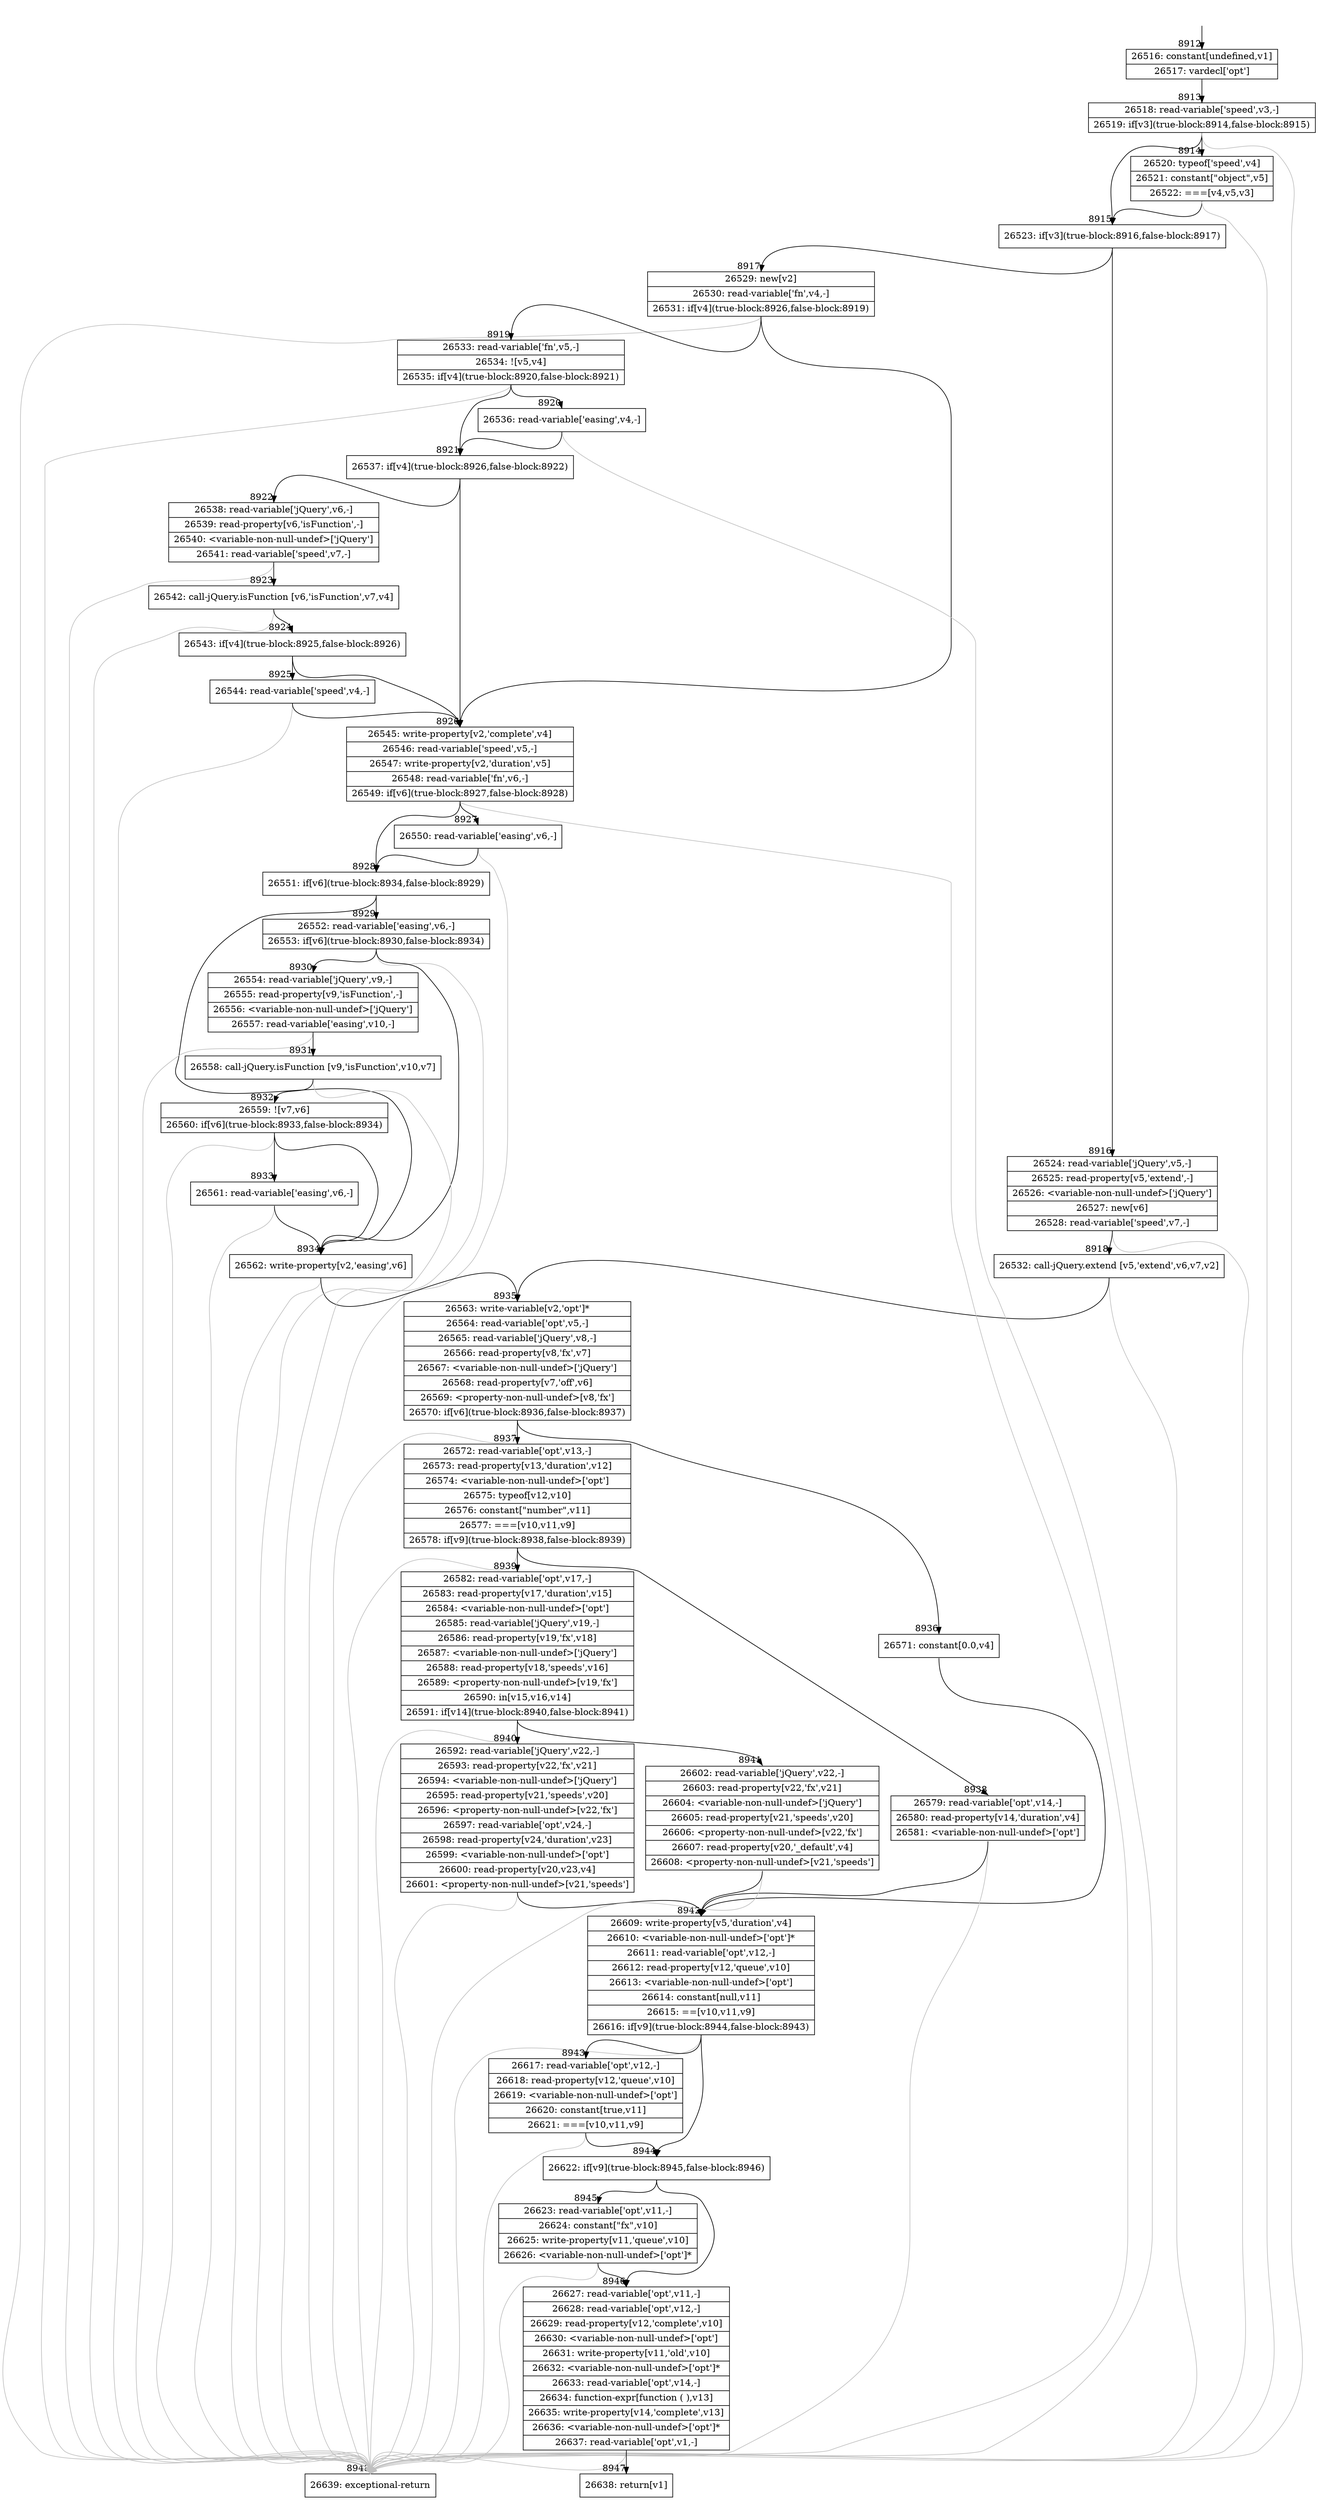 digraph {
rankdir="TD"
BB_entry554[shape=none,label=""];
BB_entry554 -> BB8912 [tailport=s, headport=n, headlabel="    8912"]
BB8912 [shape=record label="{26516: constant[undefined,v1]|26517: vardecl['opt']}" ] 
BB8912 -> BB8913 [tailport=s, headport=n, headlabel="      8913"]
BB8913 [shape=record label="{26518: read-variable['speed',v3,-]|26519: if[v3](true-block:8914,false-block:8915)}" ] 
BB8913 -> BB8915 [tailport=s, headport=n, headlabel="      8915"]
BB8913 -> BB8914 [tailport=s, headport=n, headlabel="      8914"]
BB8913 -> BB8948 [tailport=s, headport=n, color=gray, headlabel="      8948"]
BB8914 [shape=record label="{26520: typeof['speed',v4]|26521: constant[\"object\",v5]|26522: ===[v4,v5,v3]}" ] 
BB8914 -> BB8915 [tailport=s, headport=n]
BB8914 -> BB8948 [tailport=s, headport=n, color=gray]
BB8915 [shape=record label="{26523: if[v3](true-block:8916,false-block:8917)}" ] 
BB8915 -> BB8916 [tailport=s, headport=n, headlabel="      8916"]
BB8915 -> BB8917 [tailport=s, headport=n, headlabel="      8917"]
BB8916 [shape=record label="{26524: read-variable['jQuery',v5,-]|26525: read-property[v5,'extend',-]|26526: \<variable-non-null-undef\>['jQuery']|26527: new[v6]|26528: read-variable['speed',v7,-]}" ] 
BB8916 -> BB8918 [tailport=s, headport=n, headlabel="      8918"]
BB8916 -> BB8948 [tailport=s, headport=n, color=gray]
BB8917 [shape=record label="{26529: new[v2]|26530: read-variable['fn',v4,-]|26531: if[v4](true-block:8926,false-block:8919)}" ] 
BB8917 -> BB8926 [tailport=s, headport=n, headlabel="      8926"]
BB8917 -> BB8919 [tailport=s, headport=n, headlabel="      8919"]
BB8917 -> BB8948 [tailport=s, headport=n, color=gray]
BB8918 [shape=record label="{26532: call-jQuery.extend [v5,'extend',v6,v7,v2]}" ] 
BB8918 -> BB8935 [tailport=s, headport=n, headlabel="      8935"]
BB8918 -> BB8948 [tailport=s, headport=n, color=gray]
BB8919 [shape=record label="{26533: read-variable['fn',v5,-]|26534: ![v5,v4]|26535: if[v4](true-block:8920,false-block:8921)}" ] 
BB8919 -> BB8921 [tailport=s, headport=n, headlabel="      8921"]
BB8919 -> BB8920 [tailport=s, headport=n, headlabel="      8920"]
BB8919 -> BB8948 [tailport=s, headport=n, color=gray]
BB8920 [shape=record label="{26536: read-variable['easing',v4,-]}" ] 
BB8920 -> BB8921 [tailport=s, headport=n]
BB8920 -> BB8948 [tailport=s, headport=n, color=gray]
BB8921 [shape=record label="{26537: if[v4](true-block:8926,false-block:8922)}" ] 
BB8921 -> BB8926 [tailport=s, headport=n]
BB8921 -> BB8922 [tailport=s, headport=n, headlabel="      8922"]
BB8922 [shape=record label="{26538: read-variable['jQuery',v6,-]|26539: read-property[v6,'isFunction',-]|26540: \<variable-non-null-undef\>['jQuery']|26541: read-variable['speed',v7,-]}" ] 
BB8922 -> BB8923 [tailport=s, headport=n, headlabel="      8923"]
BB8922 -> BB8948 [tailport=s, headport=n, color=gray]
BB8923 [shape=record label="{26542: call-jQuery.isFunction [v6,'isFunction',v7,v4]}" ] 
BB8923 -> BB8924 [tailport=s, headport=n, headlabel="      8924"]
BB8923 -> BB8948 [tailport=s, headport=n, color=gray]
BB8924 [shape=record label="{26543: if[v4](true-block:8925,false-block:8926)}" ] 
BB8924 -> BB8926 [tailport=s, headport=n]
BB8924 -> BB8925 [tailport=s, headport=n, headlabel="      8925"]
BB8925 [shape=record label="{26544: read-variable['speed',v4,-]}" ] 
BB8925 -> BB8926 [tailport=s, headport=n]
BB8925 -> BB8948 [tailport=s, headport=n, color=gray]
BB8926 [shape=record label="{26545: write-property[v2,'complete',v4]|26546: read-variable['speed',v5,-]|26547: write-property[v2,'duration',v5]|26548: read-variable['fn',v6,-]|26549: if[v6](true-block:8927,false-block:8928)}" ] 
BB8926 -> BB8928 [tailport=s, headport=n, headlabel="      8928"]
BB8926 -> BB8927 [tailport=s, headport=n, headlabel="      8927"]
BB8926 -> BB8948 [tailport=s, headport=n, color=gray]
BB8927 [shape=record label="{26550: read-variable['easing',v6,-]}" ] 
BB8927 -> BB8928 [tailport=s, headport=n]
BB8927 -> BB8948 [tailport=s, headport=n, color=gray]
BB8928 [shape=record label="{26551: if[v6](true-block:8934,false-block:8929)}" ] 
BB8928 -> BB8934 [tailport=s, headport=n, headlabel="      8934"]
BB8928 -> BB8929 [tailport=s, headport=n, headlabel="      8929"]
BB8929 [shape=record label="{26552: read-variable['easing',v6,-]|26553: if[v6](true-block:8930,false-block:8934)}" ] 
BB8929 -> BB8934 [tailport=s, headport=n]
BB8929 -> BB8930 [tailport=s, headport=n, headlabel="      8930"]
BB8929 -> BB8948 [tailport=s, headport=n, color=gray]
BB8930 [shape=record label="{26554: read-variable['jQuery',v9,-]|26555: read-property[v9,'isFunction',-]|26556: \<variable-non-null-undef\>['jQuery']|26557: read-variable['easing',v10,-]}" ] 
BB8930 -> BB8931 [tailport=s, headport=n, headlabel="      8931"]
BB8930 -> BB8948 [tailport=s, headport=n, color=gray]
BB8931 [shape=record label="{26558: call-jQuery.isFunction [v9,'isFunction',v10,v7]}" ] 
BB8931 -> BB8932 [tailport=s, headport=n, headlabel="      8932"]
BB8931 -> BB8948 [tailport=s, headport=n, color=gray]
BB8932 [shape=record label="{26559: ![v7,v6]|26560: if[v6](true-block:8933,false-block:8934)}" ] 
BB8932 -> BB8934 [tailport=s, headport=n]
BB8932 -> BB8933 [tailport=s, headport=n, headlabel="      8933"]
BB8932 -> BB8948 [tailport=s, headport=n, color=gray]
BB8933 [shape=record label="{26561: read-variable['easing',v6,-]}" ] 
BB8933 -> BB8934 [tailport=s, headport=n]
BB8933 -> BB8948 [tailport=s, headport=n, color=gray]
BB8934 [shape=record label="{26562: write-property[v2,'easing',v6]}" ] 
BB8934 -> BB8935 [tailport=s, headport=n]
BB8934 -> BB8948 [tailport=s, headport=n, color=gray]
BB8935 [shape=record label="{26563: write-variable[v2,'opt']*|26564: read-variable['opt',v5,-]|26565: read-variable['jQuery',v8,-]|26566: read-property[v8,'fx',v7]|26567: \<variable-non-null-undef\>['jQuery']|26568: read-property[v7,'off',v6]|26569: \<property-non-null-undef\>[v8,'fx']|26570: if[v6](true-block:8936,false-block:8937)}" ] 
BB8935 -> BB8936 [tailport=s, headport=n, headlabel="      8936"]
BB8935 -> BB8937 [tailport=s, headport=n, headlabel="      8937"]
BB8935 -> BB8948 [tailport=s, headport=n, color=gray]
BB8936 [shape=record label="{26571: constant[0.0,v4]}" ] 
BB8936 -> BB8942 [tailport=s, headport=n, headlabel="      8942"]
BB8937 [shape=record label="{26572: read-variable['opt',v13,-]|26573: read-property[v13,'duration',v12]|26574: \<variable-non-null-undef\>['opt']|26575: typeof[v12,v10]|26576: constant[\"number\",v11]|26577: ===[v10,v11,v9]|26578: if[v9](true-block:8938,false-block:8939)}" ] 
BB8937 -> BB8938 [tailport=s, headport=n, headlabel="      8938"]
BB8937 -> BB8939 [tailport=s, headport=n, headlabel="      8939"]
BB8937 -> BB8948 [tailport=s, headport=n, color=gray]
BB8938 [shape=record label="{26579: read-variable['opt',v14,-]|26580: read-property[v14,'duration',v4]|26581: \<variable-non-null-undef\>['opt']}" ] 
BB8938 -> BB8942 [tailport=s, headport=n]
BB8938 -> BB8948 [tailport=s, headport=n, color=gray]
BB8939 [shape=record label="{26582: read-variable['opt',v17,-]|26583: read-property[v17,'duration',v15]|26584: \<variable-non-null-undef\>['opt']|26585: read-variable['jQuery',v19,-]|26586: read-property[v19,'fx',v18]|26587: \<variable-non-null-undef\>['jQuery']|26588: read-property[v18,'speeds',v16]|26589: \<property-non-null-undef\>[v19,'fx']|26590: in[v15,v16,v14]|26591: if[v14](true-block:8940,false-block:8941)}" ] 
BB8939 -> BB8940 [tailport=s, headport=n, headlabel="      8940"]
BB8939 -> BB8941 [tailport=s, headport=n, headlabel="      8941"]
BB8939 -> BB8948 [tailport=s, headport=n, color=gray]
BB8940 [shape=record label="{26592: read-variable['jQuery',v22,-]|26593: read-property[v22,'fx',v21]|26594: \<variable-non-null-undef\>['jQuery']|26595: read-property[v21,'speeds',v20]|26596: \<property-non-null-undef\>[v22,'fx']|26597: read-variable['opt',v24,-]|26598: read-property[v24,'duration',v23]|26599: \<variable-non-null-undef\>['opt']|26600: read-property[v20,v23,v4]|26601: \<property-non-null-undef\>[v21,'speeds']}" ] 
BB8940 -> BB8942 [tailport=s, headport=n]
BB8940 -> BB8948 [tailport=s, headport=n, color=gray]
BB8941 [shape=record label="{26602: read-variable['jQuery',v22,-]|26603: read-property[v22,'fx',v21]|26604: \<variable-non-null-undef\>['jQuery']|26605: read-property[v21,'speeds',v20]|26606: \<property-non-null-undef\>[v22,'fx']|26607: read-property[v20,'_default',v4]|26608: \<property-non-null-undef\>[v21,'speeds']}" ] 
BB8941 -> BB8942 [tailport=s, headport=n]
BB8941 -> BB8948 [tailport=s, headport=n, color=gray]
BB8942 [shape=record label="{26609: write-property[v5,'duration',v4]|26610: \<variable-non-null-undef\>['opt']*|26611: read-variable['opt',v12,-]|26612: read-property[v12,'queue',v10]|26613: \<variable-non-null-undef\>['opt']|26614: constant[null,v11]|26615: ==[v10,v11,v9]|26616: if[v9](true-block:8944,false-block:8943)}" ] 
BB8942 -> BB8944 [tailport=s, headport=n, headlabel="      8944"]
BB8942 -> BB8943 [tailport=s, headport=n, headlabel="      8943"]
BB8942 -> BB8948 [tailport=s, headport=n, color=gray]
BB8943 [shape=record label="{26617: read-variable['opt',v12,-]|26618: read-property[v12,'queue',v10]|26619: \<variable-non-null-undef\>['opt']|26620: constant[true,v11]|26621: ===[v10,v11,v9]}" ] 
BB8943 -> BB8944 [tailport=s, headport=n]
BB8943 -> BB8948 [tailport=s, headport=n, color=gray]
BB8944 [shape=record label="{26622: if[v9](true-block:8945,false-block:8946)}" ] 
BB8944 -> BB8945 [tailport=s, headport=n, headlabel="      8945"]
BB8944 -> BB8946 [tailport=s, headport=n, headlabel="      8946"]
BB8945 [shape=record label="{26623: read-variable['opt',v11,-]|26624: constant[\"fx\",v10]|26625: write-property[v11,'queue',v10]|26626: \<variable-non-null-undef\>['opt']*}" ] 
BB8945 -> BB8946 [tailport=s, headport=n]
BB8945 -> BB8948 [tailport=s, headport=n, color=gray]
BB8946 [shape=record label="{26627: read-variable['opt',v11,-]|26628: read-variable['opt',v12,-]|26629: read-property[v12,'complete',v10]|26630: \<variable-non-null-undef\>['opt']|26631: write-property[v11,'old',v10]|26632: \<variable-non-null-undef\>['opt']*|26633: read-variable['opt',v14,-]|26634: function-expr[function ( ),v13]|26635: write-property[v14,'complete',v13]|26636: \<variable-non-null-undef\>['opt']*|26637: read-variable['opt',v1,-]}" ] 
BB8946 -> BB8947 [tailport=s, headport=n, headlabel="      8947"]
BB8946 -> BB8948 [tailport=s, headport=n, color=gray]
BB8947 [shape=record label="{26638: return[v1]}" ] 
BB8948 [shape=record label="{26639: exceptional-return}" ] 
//#$~ 9293
}

